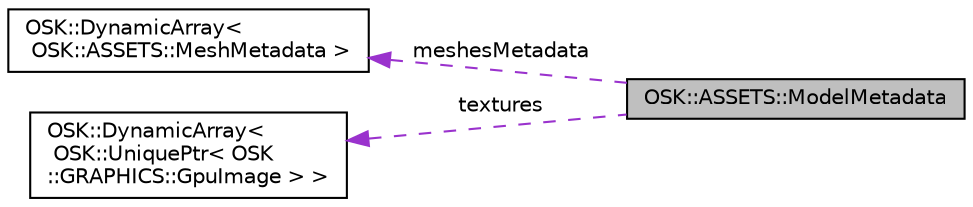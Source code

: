 digraph "OSK::ASSETS::ModelMetadata"
{
 // LATEX_PDF_SIZE
  edge [fontname="Helvetica",fontsize="10",labelfontname="Helvetica",labelfontsize="10"];
  node [fontname="Helvetica",fontsize="10",shape=record];
  rankdir="LR";
  Node1 [label="OSK::ASSETS::ModelMetadata",height=0.2,width=0.4,color="black", fillcolor="grey75", style="filled", fontcolor="black",tooltip="Contiene datos necesarios para seguir procesando el modelo. Estos datos se pueden procesar de manera ..."];
  Node2 -> Node1 [dir="back",color="darkorchid3",fontsize="10",style="dashed",label=" meshesMetadata" ];
  Node2 [label="OSK::DynamicArray\<\l OSK::ASSETS::MeshMetadata \>",height=0.2,width=0.4,color="black", fillcolor="white", style="filled",URL="$class_o_s_k_1_1_dynamic_array.html",tooltip=" "];
  Node3 -> Node1 [dir="back",color="darkorchid3",fontsize="10",style="dashed",label=" textures" ];
  Node3 [label="OSK::DynamicArray\<\l OSK::UniquePtr\< OSK\l::GRAPHICS::GpuImage \> \>",height=0.2,width=0.4,color="black", fillcolor="white", style="filled",URL="$class_o_s_k_1_1_dynamic_array.html",tooltip=" "];
}
